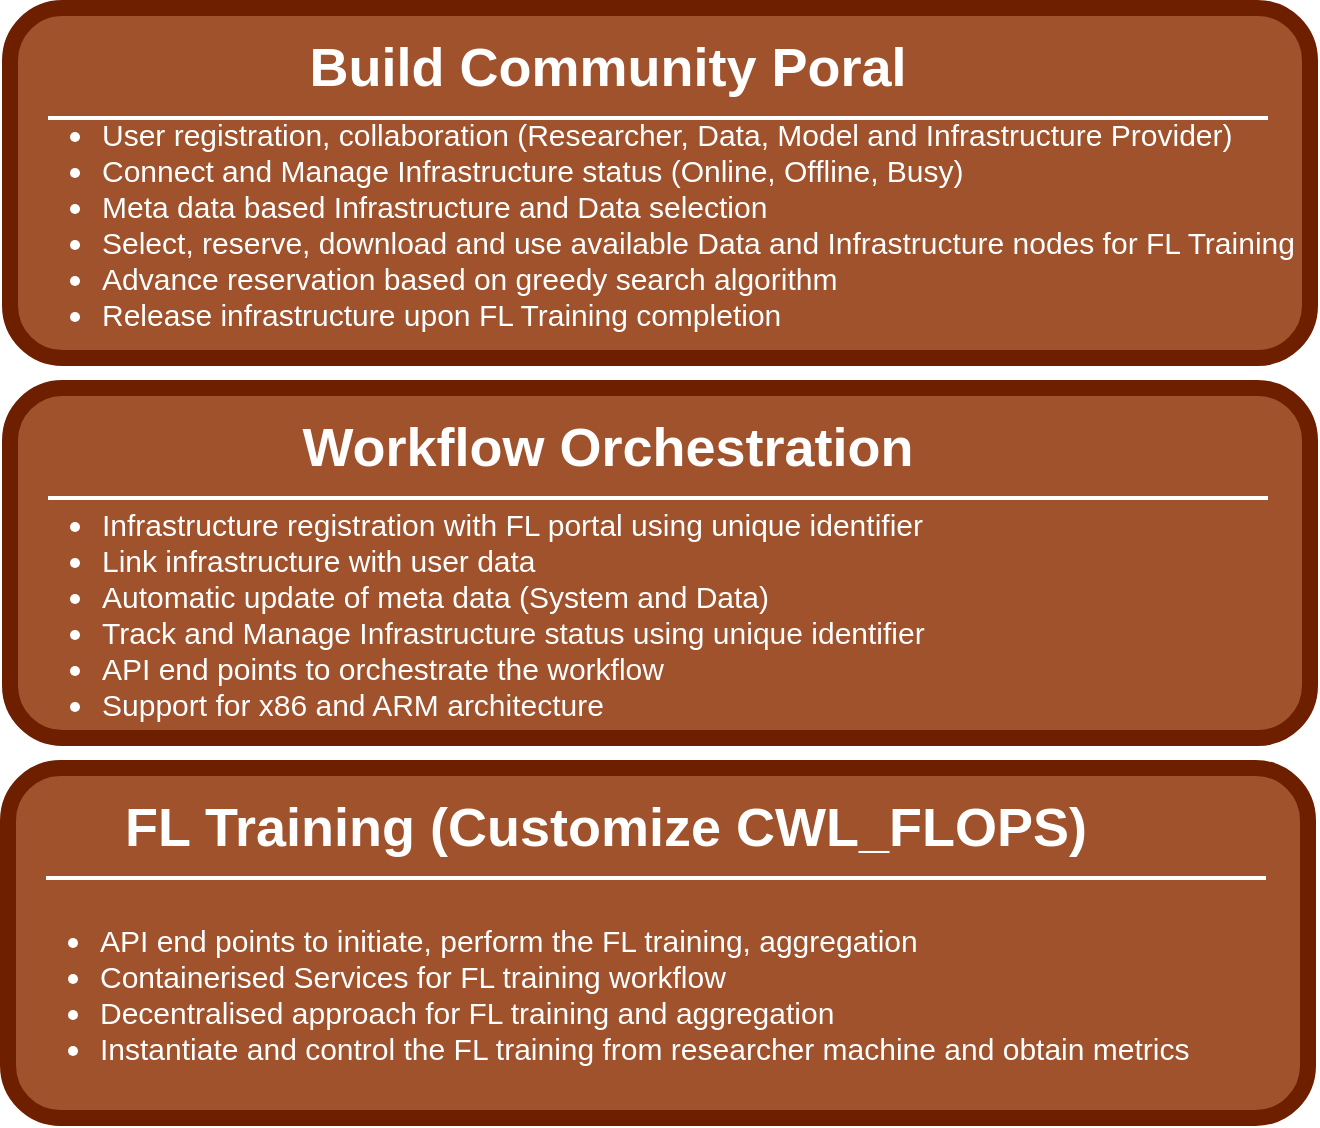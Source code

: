 <mxfile version="24.6.4" type="github">
  <diagram name="Page-1" id="12e1b939-464a-85fe-373e-61e167be1490">
    <mxGraphModel dx="1111" dy="650" grid="1" gridSize="10" guides="1" tooltips="1" connect="1" arrows="1" fold="1" page="1" pageScale="1.5" pageWidth="1169" pageHeight="826" background="none" math="0" shadow="0">
      <root>
        <mxCell id="0" />
        <mxCell id="1" parent="0" />
        <mxCell id="60da8b9f42644d3a-3" value="Community Portal" style="text;html=1;strokeColor=none;fillColor=none;align=center;verticalAlign=middle;whiteSpace=wrap;rounded=0;shadow=0;fontSize=27;fontColor=#FFFFFF;fontStyle=1" parent="1" vertex="1">
          <mxGeometry x="316" y="420" width="280" height="60" as="geometry" />
        </mxCell>
        <mxCell id="60da8b9f42644d3a-6" value="" style="line;strokeWidth=2;html=1;rounded=0;shadow=0;fontSize=27;align=center;fillColor=none;strokeColor=#FFFFFF;" parent="1" vertex="1">
          <mxGeometry x="336" y="480" width="240" height="10" as="geometry" />
        </mxCell>
        <mxCell id="60da8b9f42644d3a-7" value="" style="line;strokeWidth=2;html=1;rounded=0;shadow=0;fontSize=27;align=center;fillColor=none;strokeColor=#FFFFFF;" parent="1" vertex="1">
          <mxGeometry x="336" y="705" width="240" height="10" as="geometry" />
        </mxCell>
        <mxCell id="60da8b9f42644d3a-31" value="" style="whiteSpace=wrap;html=1;rounded=1;shadow=0;strokeWidth=8;fontSize=20;align=center;fillColor=#a0522d;strokeColor=#6D1F00;fontColor=#ffffff;" parent="1" vertex="1">
          <mxGeometry x="316" y="400" width="650" height="175" as="geometry" />
        </mxCell>
        <mxCell id="60da8b9f42644d3a-32" value="Build Community Poral" style="text;html=1;strokeColor=none;fillColor=none;align=center;verticalAlign=middle;whiteSpace=wrap;rounded=0;shadow=0;fontSize=27;fontColor=#FFFFFF;fontStyle=1" parent="1" vertex="1">
          <mxGeometry x="320" y="405" width="590" height="50" as="geometry" />
        </mxCell>
        <mxCell id="60da8b9f42644d3a-33" value="&lt;ul style=&quot;font-size: 15px;&quot;&gt;&lt;li style=&quot;font-size: 15px;&quot;&gt;User registration, collaboration (Researcher, Data, Model and Infrastructure Provider)&lt;/li&gt;&lt;li style=&quot;font-size: 15px;&quot;&gt;Connect and Manage Infrastructure status (Online, Offline, Busy)&lt;/li&gt;&lt;li style=&quot;font-size: 15px;&quot;&gt;Meta data based Infrastructure and Data selection&lt;/li&gt;&lt;li style=&quot;font-size: 15px;&quot;&gt;Select, reserve, download and use available Data and Infrastructure nodes for FL Training&lt;/li&gt;&lt;li style=&quot;font-size: 15px;&quot;&gt;Advance reservation based on greedy search algorithm&lt;/li&gt;&lt;li style=&quot;font-size: 15px;&quot;&gt;Release infrastructure upon FL Training completion&lt;/li&gt;&lt;/ul&gt;" style="text;html=1;strokeColor=none;fillColor=none;align=left;verticalAlign=middle;whiteSpace=wrap;rounded=0;shadow=0;fontSize=15;fontColor=#FFFFFF;" parent="1" vertex="1">
          <mxGeometry x="320" y="450" width="640" height="115" as="geometry" />
        </mxCell>
        <mxCell id="60da8b9f42644d3a-34" value="" style="line;strokeWidth=2;html=1;rounded=0;shadow=0;fontSize=27;align=center;fillColor=none;strokeColor=#FFFFFF;" parent="1" vertex="1">
          <mxGeometry x="335" y="450" width="610" height="10" as="geometry" />
        </mxCell>
        <mxCell id="IQ_UvPfAqZbzp3Erzt9s-1" value="Community Portal" style="text;html=1;strokeColor=none;fillColor=none;align=center;verticalAlign=middle;whiteSpace=wrap;rounded=0;shadow=0;fontSize=27;fontColor=#FFFFFF;fontStyle=1" parent="1" vertex="1">
          <mxGeometry x="316" y="610" width="280" height="60" as="geometry" />
        </mxCell>
        <mxCell id="IQ_UvPfAqZbzp3Erzt9s-2" value="" style="line;strokeWidth=2;html=1;rounded=0;shadow=0;fontSize=27;align=center;fillColor=none;strokeColor=#FFFFFF;" parent="1" vertex="1">
          <mxGeometry x="336" y="670" width="240" height="10" as="geometry" />
        </mxCell>
        <mxCell id="IQ_UvPfAqZbzp3Erzt9s-3" value="" style="whiteSpace=wrap;html=1;rounded=1;shadow=0;strokeWidth=8;fontSize=20;align=center;fillColor=#a0522d;strokeColor=#6D1F00;fontColor=#ffffff;" parent="1" vertex="1">
          <mxGeometry x="316" y="590" width="650" height="175" as="geometry" />
        </mxCell>
        <mxCell id="IQ_UvPfAqZbzp3Erzt9s-4" value="Workflow Orchestration" style="text;html=1;strokeColor=none;fillColor=none;align=center;verticalAlign=middle;whiteSpace=wrap;rounded=0;shadow=0;fontSize=27;fontColor=#FFFFFF;fontStyle=1" parent="1" vertex="1">
          <mxGeometry x="320" y="595" width="590" height="50" as="geometry" />
        </mxCell>
        <mxCell id="IQ_UvPfAqZbzp3Erzt9s-5" value="&lt;ul style=&quot;font-size: 15px;&quot;&gt;&lt;li style=&quot;font-size: 15px;&quot;&gt;&lt;span style=&quot;background-color: initial;&quot;&gt;Infrastructure registration with FL portal using unique identifier&lt;/span&gt;&lt;br&gt;&lt;/li&gt;&lt;li style=&quot;font-size: 15px;&quot;&gt;Link infrastructure with user data&lt;/li&gt;&lt;li style=&quot;font-size: 15px;&quot;&gt;Automatic update of meta data (System and Data)&lt;/li&gt;&lt;li style=&quot;font-size: 15px;&quot;&gt;Track and Manage Infrastructure&amp;nbsp;status using unique identifier&lt;/li&gt;&lt;li style=&quot;font-size: 15px;&quot;&gt;API end points to orchestrate the workflow&lt;/li&gt;&lt;li style=&quot;font-size: 15px;&quot;&gt;Support for x86 and ARM architecture&lt;/li&gt;&lt;/ul&gt;" style="text;html=1;strokeColor=none;fillColor=none;align=left;verticalAlign=middle;whiteSpace=wrap;rounded=0;shadow=0;fontSize=15;fontColor=#FFFFFF;" parent="1" vertex="1">
          <mxGeometry x="320" y="650" width="640" height="105" as="geometry" />
        </mxCell>
        <mxCell id="IQ_UvPfAqZbzp3Erzt9s-6" value="" style="line;strokeWidth=2;html=1;rounded=0;shadow=0;fontSize=27;align=center;fillColor=none;strokeColor=#FFFFFF;" parent="1" vertex="1">
          <mxGeometry x="335" y="640" width="610" height="10" as="geometry" />
        </mxCell>
        <mxCell id="IQ_UvPfAqZbzp3Erzt9s-7" value="" style="line;strokeWidth=2;html=1;rounded=0;shadow=0;fontSize=27;align=center;fillColor=none;strokeColor=#FFFFFF;" parent="1" vertex="1">
          <mxGeometry x="335" y="895" width="240" height="10" as="geometry" />
        </mxCell>
        <mxCell id="IQ_UvPfAqZbzp3Erzt9s-8" value="Community Portal" style="text;html=1;strokeColor=none;fillColor=none;align=center;verticalAlign=middle;whiteSpace=wrap;rounded=0;shadow=0;fontSize=27;fontColor=#FFFFFF;fontStyle=1" parent="1" vertex="1">
          <mxGeometry x="315" y="800" width="280" height="60" as="geometry" />
        </mxCell>
        <mxCell id="IQ_UvPfAqZbzp3Erzt9s-9" value="" style="line;strokeWidth=2;html=1;rounded=0;shadow=0;fontSize=27;align=center;fillColor=none;strokeColor=#FFFFFF;" parent="1" vertex="1">
          <mxGeometry x="335" y="860" width="240" height="10" as="geometry" />
        </mxCell>
        <mxCell id="IQ_UvPfAqZbzp3Erzt9s-10" value="" style="whiteSpace=wrap;html=1;rounded=1;shadow=0;strokeWidth=8;fontSize=20;align=center;fillColor=#a0522d;strokeColor=#6D1F00;fontColor=#ffffff;" parent="1" vertex="1">
          <mxGeometry x="315" y="780" width="650" height="175" as="geometry" />
        </mxCell>
        <mxCell id="IQ_UvPfAqZbzp3Erzt9s-11" value="FL Training (Customize CWL_FLOPS)" style="text;html=1;strokeColor=none;fillColor=none;align=center;verticalAlign=middle;whiteSpace=wrap;rounded=0;shadow=0;fontSize=27;fontColor=#FFFFFF;fontStyle=1" parent="1" vertex="1">
          <mxGeometry x="319" y="785" width="590" height="50" as="geometry" />
        </mxCell>
        <mxCell id="IQ_UvPfAqZbzp3Erzt9s-12" value="&lt;ul style=&quot;font-size: 15px;&quot;&gt;&lt;li&gt;API end points to initiate, perform the FL training, aggregation&lt;/li&gt;&lt;li&gt;Containerised Services for FL training workflow&lt;/li&gt;&lt;li style=&quot;font-size: 15px;&quot;&gt;Decentralised approach for FL training and aggregation&lt;/li&gt;&lt;li style=&quot;font-size: 15px;&quot;&gt;Instantiate and control the FL training from researcher machine and obtain metrics&lt;/li&gt;&lt;/ul&gt;" style="text;html=1;strokeColor=none;fillColor=none;align=left;verticalAlign=middle;whiteSpace=wrap;rounded=0;shadow=0;fontSize=15;fontColor=#FFFFFF;" parent="1" vertex="1">
          <mxGeometry x="319" y="840" width="640" height="105" as="geometry" />
        </mxCell>
        <mxCell id="IQ_UvPfAqZbzp3Erzt9s-13" value="" style="line;strokeWidth=2;html=1;rounded=0;shadow=0;fontSize=27;align=center;fillColor=none;strokeColor=#FFFFFF;" parent="1" vertex="1">
          <mxGeometry x="334" y="830" width="610" height="10" as="geometry" />
        </mxCell>
      </root>
    </mxGraphModel>
  </diagram>
</mxfile>
